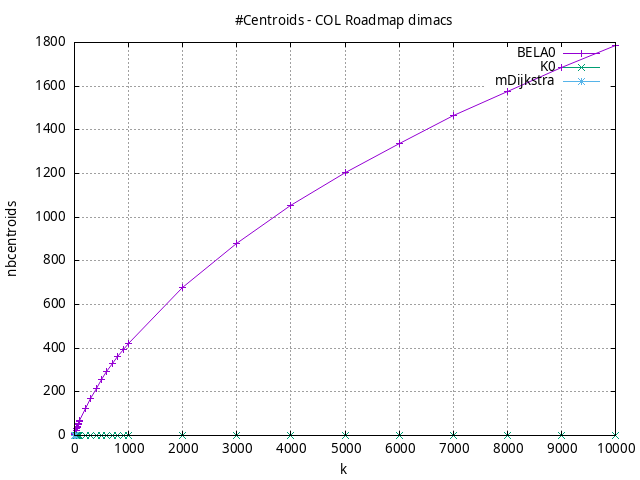 #!/usr/bin/gnuplot
# -*- coding: utf-8 -*-
#
# results/roadmap/dimacs/COL/USA-road-d.COL.brute-force.nbcentroids.gnuplot
#
# Started on 01/09/2024 14:31:23
# Author: Carlos Linares López
set grid
set xlabel "k"
set ylabel "nbcentroids"

set title "#Centroids - COL Roadmap dimacs"

set terminal png enhanced font "Ariel,10"
set output 'USA-road-d.COL.brute-force.nbcentroids.png'

plot "-" title "BELA0"      with linesp, "-" title "K0"      with linesp, "-" title "mDijkstra"      with linesp

	1 1.0
	2 1.7
	3 2.64
	4 3.34
	5 4.32
	6 5.0
	7 5.94
	8 6.63
	9 7.6
	10 8.25
	20 15.84
	30 23.16
	40 30.07
	50 36.84
	60 43.21
	70 49.83
	80 55.78
	90 61.85
	100 68.09
	200 122.95
	300 170.34
	400 213.47
	500 254.26
	600 292.17
	700 327.86
	800 361.05
	900 392.39
	1000 423.08
	2000 679.45
	3000 880.68
	4000 1051.23
	5000 1202.34
	6000 1339.26
	7000 1463.58
	8000 1577.4
	9000 1685.37
	10000 1786.44
end
	1 0.0
	2 0.0
	3 0.0
	4 0.0
	5 0.0
	6 0.0
	7 0.0
	8 0.0
	9 0.0
	10 0.0
	20 0.0
	30 0.0
	40 0.0
	50 0.0
	60 0.0
	70 0.0
	80 0.0
	90 0.0
	100 0.0
	200 0.0
	300 0.0
	400 0.0
	500 0.0
	600 0.0
	700 0.0
	800 0.0
	900 0.0
	1000 0.0
	2000 0.0
	3000 0.0
	4000 0.0
	5000 0.0
	6000 0.0
	7000 0.0
	8000 0.0
	9000 0.0
	10000 0.0
end
	1 0.0
	2 0.0
	3 0.0
	4 0.0
	5 0.0
	6 0.0
	7 0.0
	8 0.0
	9 0.0
	10 0.0
end
